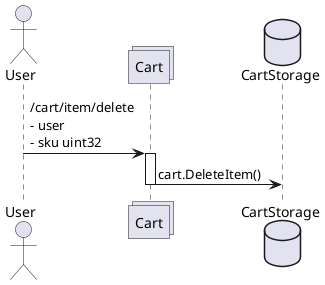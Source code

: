@startuml

actor User as u
collections Cart as c
database CartStorage as cs

u -> c : /cart/item/delete\n- user\n- sku uint32
activate c
c -> cs : cart.DeleteItem()
deactivate c

@enduml